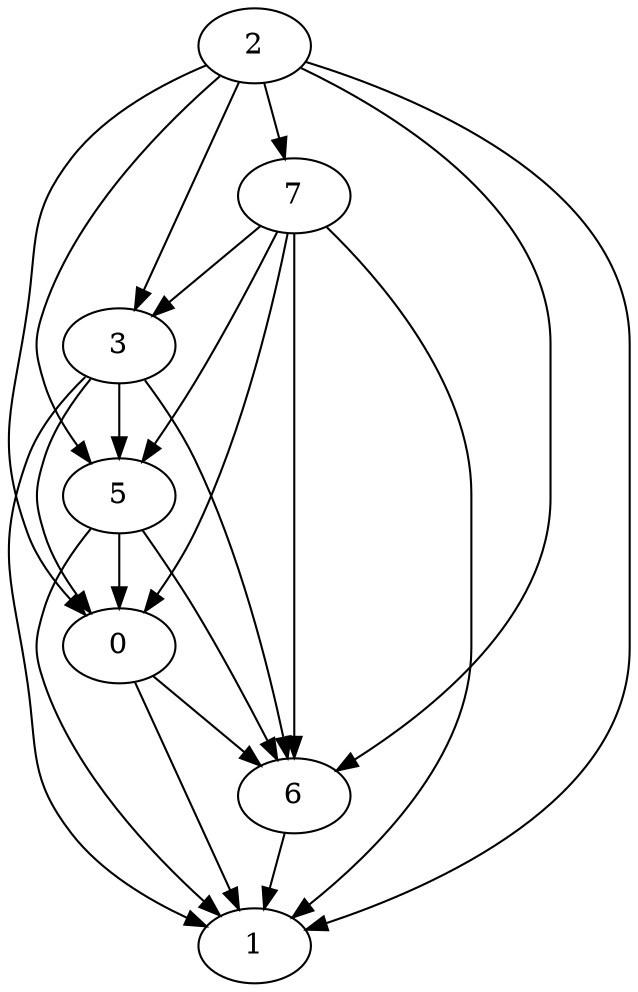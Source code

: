 digraph {
    0 -> 1;
    0 -> 6;
    2 -> 0;
    2 -> 1;
    2 -> 3;
    2 -> 5;
    2 -> 6;
    2 -> 7;
    3 -> 0;
    3 -> 1;
    3 -> 5;
    3 -> 6;
    5 -> 0;
    5 -> 1;
    5 -> 6;
    6 -> 1;
    7 -> 0;
    7 -> 1;
    7 -> 3;
    7 -> 5;
    7 -> 6;
}